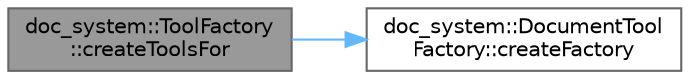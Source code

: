 digraph "doc_system::ToolFactory::createToolsFor"
{
 // INTERACTIVE_SVG=YES
 // LATEX_PDF_SIZE
  bgcolor="transparent";
  edge [fontname=Helvetica,fontsize=10,labelfontname=Helvetica,labelfontsize=10];
  node [fontname=Helvetica,fontsize=10,shape=box,height=0.2,width=0.4];
  rankdir="LR";
  Node1 [id="Node000001",label="doc_system::ToolFactory\l::createToolsFor",height=0.2,width=0.4,color="gray40", fillcolor="grey60", style="filled", fontcolor="black",tooltip=" "];
  Node1 -> Node2 [id="edge1_Node000001_Node000002",color="steelblue1",style="solid",tooltip=" "];
  Node2 [id="Node000002",label="doc_system::DocumentTool\lFactory::createFactory",height=0.2,width=0.4,color="grey40", fillcolor="white", style="filled",URL="$classdoc__system_1_1_document_tool_factory.html#a51272d6b1dec6eec0d21a2e7033e0f38",tooltip=" "];
}
